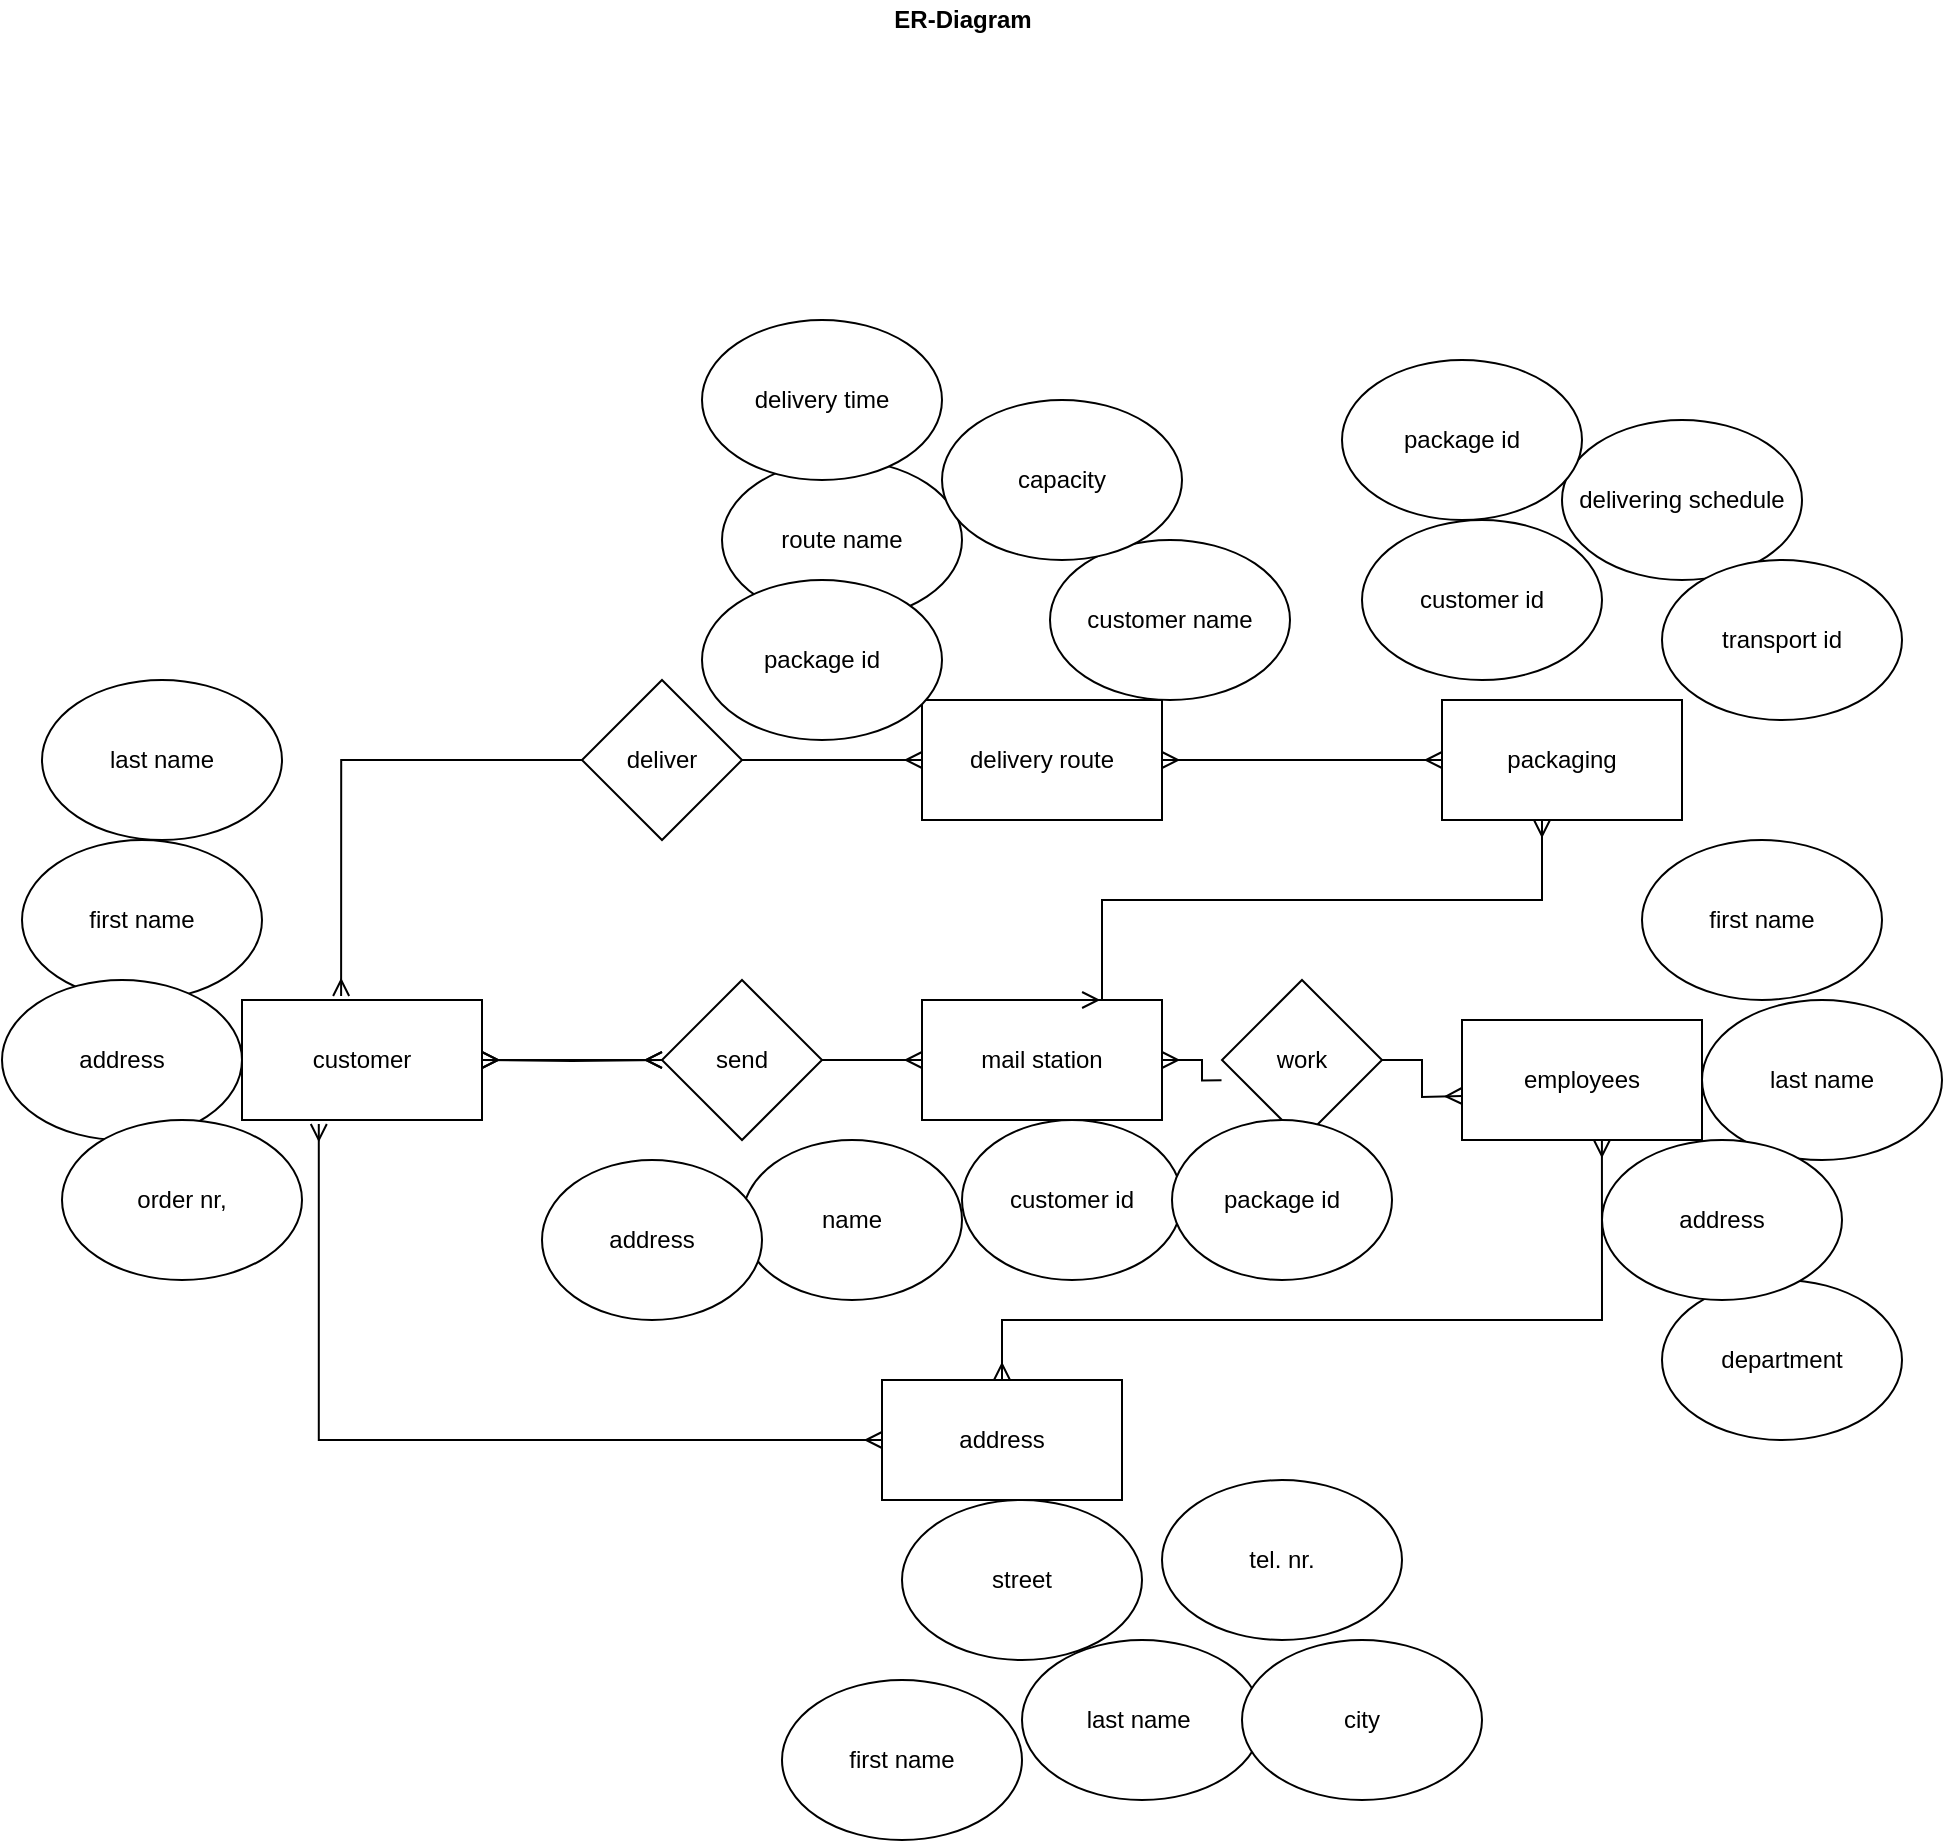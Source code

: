 <mxfile version="13.9.2" type="github" pages="2"><diagram id="hnk0GGWnFjxsSdoRdIvr" name="Page-1"><mxGraphModel dx="1865" dy="1717" grid="1" gridSize="10" guides="1" tooltips="1" connect="1" arrows="1" fold="1" page="1" pageScale="1" pageWidth="827" pageHeight="1169" math="0" shadow="0"><root><mxCell id="0"/><mxCell id="1" parent="0"/><mxCell id="8ZY2IFjKFhMp_e0ys6mb-12" style="edgeStyle=orthogonalEdgeStyle;rounded=0;orthogonalLoop=1;jettySize=auto;html=1;startArrow=none;startFill=0;endArrow=ERmany;endFill=0;" edge="1" parent="1" source="8ZY2IFjKFhMp_e0ys6mb-22"><mxGeometry relative="1" as="geometry"><mxPoint x="620" y="-352" as="targetPoint"/></mxGeometry></mxCell><mxCell id="8ZY2IFjKFhMp_e0ys6mb-2" value="mail station" style="rounded=0;whiteSpace=wrap;html=1;" vertex="1" parent="1"><mxGeometry x="350" y="-400" width="120" height="60" as="geometry"/></mxCell><mxCell id="8ZY2IFjKFhMp_e0ys6mb-15" style="edgeStyle=orthogonalEdgeStyle;rounded=0;orthogonalLoop=1;jettySize=auto;html=1;startArrow=ERmany;startFill=0;endArrow=ERmany;endFill=0;entryX=0.583;entryY=1;entryDx=0;entryDy=0;entryPerimeter=0;" edge="1" parent="1" source="8ZY2IFjKFhMp_e0ys6mb-3" target="8ZY2IFjKFhMp_e0ys6mb-7"><mxGeometry relative="1" as="geometry"><mxPoint x="680" y="-240" as="targetPoint"/><Array as="points"><mxPoint x="690" y="-240"/></Array></mxGeometry></mxCell><mxCell id="8ZY2IFjKFhMp_e0ys6mb-16" style="edgeStyle=orthogonalEdgeStyle;rounded=0;orthogonalLoop=1;jettySize=auto;html=1;entryX=0.32;entryY=1.033;entryDx=0;entryDy=0;entryPerimeter=0;startArrow=ERmany;startFill=0;endArrow=ERmany;endFill=0;" edge="1" parent="1" source="8ZY2IFjKFhMp_e0ys6mb-3" target="8ZY2IFjKFhMp_e0ys6mb-5"><mxGeometry relative="1" as="geometry"/></mxCell><mxCell id="8ZY2IFjKFhMp_e0ys6mb-3" value="address" style="rounded=0;whiteSpace=wrap;html=1;" vertex="1" parent="1"><mxGeometry x="330" y="-210" width="120" height="60" as="geometry"/></mxCell><mxCell id="8ZY2IFjKFhMp_e0ys6mb-17" style="edgeStyle=orthogonalEdgeStyle;rounded=0;orthogonalLoop=1;jettySize=auto;html=1;entryX=1;entryY=0.5;entryDx=0;entryDy=0;startArrow=ERmany;startFill=0;endArrow=ERmany;endFill=0;" edge="1" parent="1" source="8ZY2IFjKFhMp_e0ys6mb-4" target="8ZY2IFjKFhMp_e0ys6mb-6"><mxGeometry relative="1" as="geometry"/></mxCell><mxCell id="8ZY2IFjKFhMp_e0ys6mb-18" style="edgeStyle=orthogonalEdgeStyle;rounded=0;orthogonalLoop=1;jettySize=auto;html=1;startArrow=ERmany;startFill=0;endArrow=ERmany;endFill=0;entryX=0.667;entryY=0;entryDx=0;entryDy=0;entryPerimeter=0;" edge="1" parent="1" source="8ZY2IFjKFhMp_e0ys6mb-4" target="8ZY2IFjKFhMp_e0ys6mb-2"><mxGeometry relative="1" as="geometry"><mxPoint x="590" y="-410" as="targetPoint"/><Array as="points"><mxPoint x="660" y="-450"/><mxPoint x="440" y="-450"/><mxPoint x="440" y="-400"/></Array></mxGeometry></mxCell><mxCell id="8ZY2IFjKFhMp_e0ys6mb-4" value="packaging" style="rounded=0;whiteSpace=wrap;html=1;" vertex="1" parent="1"><mxGeometry x="610" y="-550" width="120" height="60" as="geometry"/></mxCell><mxCell id="8ZY2IFjKFhMp_e0ys6mb-9" style="edgeStyle=orthogonalEdgeStyle;rounded=0;orthogonalLoop=1;jettySize=auto;html=1;exitX=1;exitY=0.5;exitDx=0;exitDy=0;entryX=0;entryY=0.5;entryDx=0;entryDy=0;startArrow=none;startFill=0;endArrow=ERmany;endFill=0;" edge="1" parent="1" source="8ZY2IFjKFhMp_e0ys6mb-19" target="8ZY2IFjKFhMp_e0ys6mb-2"><mxGeometry relative="1" as="geometry"/></mxCell><mxCell id="8ZY2IFjKFhMp_e0ys6mb-5" value="customer" style="rounded=0;whiteSpace=wrap;html=1;" vertex="1" parent="1"><mxGeometry x="10" y="-400" width="120" height="60" as="geometry"/></mxCell><mxCell id="8ZY2IFjKFhMp_e0ys6mb-11" style="edgeStyle=orthogonalEdgeStyle;rounded=0;orthogonalLoop=1;jettySize=auto;html=1;entryX=0.413;entryY=-0.033;entryDx=0;entryDy=0;entryPerimeter=0;startArrow=ERmany;startFill=0;endArrow=ERmany;endFill=0;" edge="1" parent="1" source="8ZY2IFjKFhMp_e0ys6mb-6" target="8ZY2IFjKFhMp_e0ys6mb-5"><mxGeometry relative="1" as="geometry"><Array as="points"><mxPoint x="60" y="-520"/></Array></mxGeometry></mxCell><mxCell id="8ZY2IFjKFhMp_e0ys6mb-6" value="delivery route" style="rounded=0;whiteSpace=wrap;html=1;" vertex="1" parent="1"><mxGeometry x="350" y="-550" width="120" height="60" as="geometry"/></mxCell><mxCell id="8ZY2IFjKFhMp_e0ys6mb-7" value="employees" style="rounded=0;whiteSpace=wrap;html=1;" vertex="1" parent="1"><mxGeometry x="620" y="-390" width="120" height="60" as="geometry"/></mxCell><mxCell id="bsbDy2MxF6c4dUeJ8BXN-24" value="" style="edgeStyle=orthogonalEdgeStyle;rounded=0;orthogonalLoop=1;jettySize=auto;html=1;startArrow=ERmany;startFill=0;endArrow=ERmany;endFill=0;" edge="1" parent="1" source="8ZY2IFjKFhMp_e0ys6mb-19" target="8ZY2IFjKFhMp_e0ys6mb-5"><mxGeometry relative="1" as="geometry"/></mxCell><mxCell id="bsbDy2MxF6c4dUeJ8BXN-25" value="" style="edgeStyle=orthogonalEdgeStyle;rounded=0;orthogonalLoop=1;jettySize=auto;html=1;startFill=0;endArrow=none;endFill=0;" edge="1" parent="1" target="8ZY2IFjKFhMp_e0ys6mb-5"><mxGeometry relative="1" as="geometry"><mxPoint x="220" y="-370" as="sourcePoint"/></mxGeometry></mxCell><mxCell id="8ZY2IFjKFhMp_e0ys6mb-19" value="send" style="rhombus;whiteSpace=wrap;html=1;" vertex="1" parent="1"><mxGeometry x="220" y="-410" width="80" height="80" as="geometry"/></mxCell><mxCell id="8ZY2IFjKFhMp_e0ys6mb-20" style="edgeStyle=orthogonalEdgeStyle;rounded=0;orthogonalLoop=1;jettySize=auto;html=1;exitX=1;exitY=0.5;exitDx=0;exitDy=0;entryX=0;entryY=0.5;entryDx=0;entryDy=0;startArrow=ERmany;startFill=0;endArrow=ERmany;endFill=0;" edge="1" parent="1" source="8ZY2IFjKFhMp_e0ys6mb-5" target="8ZY2IFjKFhMp_e0ys6mb-19"><mxGeometry relative="1" as="geometry"><mxPoint x="130" y="-370" as="sourcePoint"/><mxPoint x="380" y="-370" as="targetPoint"/></mxGeometry></mxCell><mxCell id="8ZY2IFjKFhMp_e0ys6mb-21" value="deliver" style="rhombus;whiteSpace=wrap;html=1;" vertex="1" parent="1"><mxGeometry x="180" y="-560" width="80" height="80" as="geometry"/></mxCell><mxCell id="8ZY2IFjKFhMp_e0ys6mb-22" value="work" style="rhombus;whiteSpace=wrap;html=1;" vertex="1" parent="1"><mxGeometry x="500" y="-410" width="80" height="80" as="geometry"/></mxCell><mxCell id="8ZY2IFjKFhMp_e0ys6mb-23" style="edgeStyle=orthogonalEdgeStyle;rounded=0;orthogonalLoop=1;jettySize=auto;html=1;entryX=-0.003;entryY=0.627;entryDx=0;entryDy=0;entryPerimeter=0;startArrow=ERmany;startFill=0;endArrow=none;endFill=0;" edge="1" parent="1" source="8ZY2IFjKFhMp_e0ys6mb-2" target="8ZY2IFjKFhMp_e0ys6mb-22"><mxGeometry relative="1" as="geometry"><mxPoint x="470" y="-370" as="sourcePoint"/><mxPoint x="619.64" y="-352.38" as="targetPoint"/></mxGeometry></mxCell><mxCell id="8ZY2IFjKFhMp_e0ys6mb-24" value="route name" style="ellipse;whiteSpace=wrap;html=1;" vertex="1" parent="1"><mxGeometry x="250" y="-670" width="120" height="80" as="geometry"/></mxCell><mxCell id="8ZY2IFjKFhMp_e0ys6mb-25" value="customer name" style="ellipse;whiteSpace=wrap;html=1;" vertex="1" parent="1"><mxGeometry x="414" y="-630" width="120" height="80" as="geometry"/></mxCell><mxCell id="8ZY2IFjKFhMp_e0ys6mb-26" value="capacity" style="ellipse;whiteSpace=wrap;html=1;" vertex="1" parent="1"><mxGeometry x="360" y="-700" width="120" height="80" as="geometry"/></mxCell><mxCell id="bsbDy2MxF6c4dUeJ8BXN-1" value="customer id" style="ellipse;whiteSpace=wrap;html=1;" vertex="1" parent="1"><mxGeometry x="570" y="-640" width="120" height="80" as="geometry"/></mxCell><mxCell id="bsbDy2MxF6c4dUeJ8BXN-2" value="delivering schedule" style="ellipse;whiteSpace=wrap;html=1;" vertex="1" parent="1"><mxGeometry x="670" y="-690" width="120" height="80" as="geometry"/></mxCell><mxCell id="bsbDy2MxF6c4dUeJ8BXN-3" value="package id" style="ellipse;whiteSpace=wrap;html=1;" vertex="1" parent="1"><mxGeometry x="560" y="-720" width="120" height="80" as="geometry"/></mxCell><mxCell id="bsbDy2MxF6c4dUeJ8BXN-4" value="street" style="ellipse;whiteSpace=wrap;html=1;" vertex="1" parent="1"><mxGeometry x="340" y="-150" width="120" height="80" as="geometry"/></mxCell><mxCell id="bsbDy2MxF6c4dUeJ8BXN-5" value="first name" style="ellipse;whiteSpace=wrap;html=1;" vertex="1" parent="1"><mxGeometry x="280" y="-60" width="120" height="80" as="geometry"/></mxCell><mxCell id="bsbDy2MxF6c4dUeJ8BXN-6" value="last name&amp;nbsp;" style="ellipse;whiteSpace=wrap;html=1;" vertex="1" parent="1"><mxGeometry x="400" y="-80" width="120" height="80" as="geometry"/></mxCell><mxCell id="bsbDy2MxF6c4dUeJ8BXN-7" value="city" style="ellipse;whiteSpace=wrap;html=1;" vertex="1" parent="1"><mxGeometry x="510" y="-80" width="120" height="80" as="geometry"/></mxCell><mxCell id="bsbDy2MxF6c4dUeJ8BXN-8" value="tel. nr." style="ellipse;whiteSpace=wrap;html=1;" vertex="1" parent="1"><mxGeometry x="470" y="-160" width="120" height="80" as="geometry"/></mxCell><mxCell id="bsbDy2MxF6c4dUeJ8BXN-9" value="first name" style="ellipse;whiteSpace=wrap;html=1;" vertex="1" parent="1"><mxGeometry x="-100" y="-480" width="120" height="80" as="geometry"/></mxCell><mxCell id="bsbDy2MxF6c4dUeJ8BXN-10" value="address" style="ellipse;whiteSpace=wrap;html=1;" vertex="1" parent="1"><mxGeometry x="-110" y="-410" width="120" height="80" as="geometry"/></mxCell><mxCell id="bsbDy2MxF6c4dUeJ8BXN-11" value="order nr," style="ellipse;whiteSpace=wrap;html=1;" vertex="1" parent="1"><mxGeometry x="-80" y="-340" width="120" height="80" as="geometry"/></mxCell><mxCell id="bsbDy2MxF6c4dUeJ8BXN-12" value="first name" style="ellipse;whiteSpace=wrap;html=1;" vertex="1" parent="1"><mxGeometry x="710" y="-480" width="120" height="80" as="geometry"/></mxCell><mxCell id="bsbDy2MxF6c4dUeJ8BXN-13" value="last name" style="ellipse;whiteSpace=wrap;html=1;" vertex="1" parent="1"><mxGeometry x="740" y="-400" width="120" height="80" as="geometry"/></mxCell><mxCell id="bsbDy2MxF6c4dUeJ8BXN-14" value="department" style="ellipse;whiteSpace=wrap;html=1;" vertex="1" parent="1"><mxGeometry x="720" y="-260" width="120" height="80" as="geometry"/></mxCell><mxCell id="bsbDy2MxF6c4dUeJ8BXN-15" value="address" style="ellipse;whiteSpace=wrap;html=1;" vertex="1" parent="1"><mxGeometry x="690" y="-330" width="120" height="80" as="geometry"/></mxCell><mxCell id="bsbDy2MxF6c4dUeJ8BXN-16" value="name" style="ellipse;whiteSpace=wrap;html=1;" vertex="1" parent="1"><mxGeometry x="260" y="-330" width="110" height="80" as="geometry"/></mxCell><mxCell id="bsbDy2MxF6c4dUeJ8BXN-17" value="address" style="ellipse;whiteSpace=wrap;html=1;" vertex="1" parent="1"><mxGeometry x="160" y="-320" width="110" height="80" as="geometry"/></mxCell><mxCell id="bsbDy2MxF6c4dUeJ8BXN-18" value="customer id" style="ellipse;whiteSpace=wrap;html=1;" vertex="1" parent="1"><mxGeometry x="370" y="-340" width="110" height="80" as="geometry"/></mxCell><mxCell id="bsbDy2MxF6c4dUeJ8BXN-19" value="package id" style="ellipse;whiteSpace=wrap;html=1;" vertex="1" parent="1"><mxGeometry x="475" y="-340" width="110" height="80" as="geometry"/></mxCell><mxCell id="bsbDy2MxF6c4dUeJ8BXN-20" value="package id" style="ellipse;whiteSpace=wrap;html=1;" vertex="1" parent="1"><mxGeometry x="240" y="-610" width="120" height="80" as="geometry"/></mxCell><mxCell id="bsbDy2MxF6c4dUeJ8BXN-21" value="delivery time" style="ellipse;whiteSpace=wrap;html=1;" vertex="1" parent="1"><mxGeometry x="240" y="-740" width="120" height="80" as="geometry"/></mxCell><mxCell id="bsbDy2MxF6c4dUeJ8BXN-22" value="last name" style="ellipse;whiteSpace=wrap;html=1;" vertex="1" parent="1"><mxGeometry x="-90" y="-560" width="120" height="80" as="geometry"/></mxCell><mxCell id="bsbDy2MxF6c4dUeJ8BXN-23" value="transport id" style="ellipse;whiteSpace=wrap;html=1;" vertex="1" parent="1"><mxGeometry x="720" y="-620" width="120" height="80" as="geometry"/></mxCell><mxCell id="by-STR8Zz70z8fE5X3gj-1" value="&lt;b&gt;ER-Diagram&lt;/b&gt;" style="text;html=1;align=center;verticalAlign=middle;resizable=0;points=[];autosize=1;" vertex="1" parent="1"><mxGeometry x="330" y="-900" width="80" height="20" as="geometry"/></mxCell></root></mxGraphModel></diagram><diagram id="Oa4SpMIAOaJcCR6CmX-8" name="Page-2"><mxGraphModel dx="1038" dy="548" grid="1" gridSize="10" guides="1" tooltips="1" connect="1" arrows="1" fold="1" page="1" pageScale="1" pageWidth="827" pageHeight="1169" math="0" shadow="0"><root><mxCell id="JO5ajSMM-dHssCaJp00G-0"/><mxCell id="JO5ajSMM-dHssCaJp00G-1" parent="JO5ajSMM-dHssCaJp00G-0"/><mxCell id="dTjT5EwLh-puFRtbz3j6-0" value="Classname" style="swimlane;fontStyle=1;align=center;verticalAlign=top;childLayout=stackLayout;horizontal=1;startSize=26;horizontalStack=0;resizeParent=1;resizeParentMax=0;resizeLast=0;collapsible=1;marginBottom=0;" vertex="1" parent="JO5ajSMM-dHssCaJp00G-1"><mxGeometry x="150" y="90" width="160" height="86" as="geometry"/></mxCell><mxCell id="dTjT5EwLh-puFRtbz3j6-1" value="+ field: type" style="text;strokeColor=none;fillColor=none;align=left;verticalAlign=top;spacingLeft=4;spacingRight=4;overflow=hidden;rotatable=0;points=[[0,0.5],[1,0.5]];portConstraint=eastwest;" vertex="1" parent="dTjT5EwLh-puFRtbz3j6-0"><mxGeometry y="26" width="160" height="26" as="geometry"/></mxCell><mxCell id="dTjT5EwLh-puFRtbz3j6-2" value="" style="line;strokeWidth=1;fillColor=none;align=left;verticalAlign=middle;spacingTop=-1;spacingLeft=3;spacingRight=3;rotatable=0;labelPosition=right;points=[];portConstraint=eastwest;" vertex="1" parent="dTjT5EwLh-puFRtbz3j6-0"><mxGeometry y="52" width="160" height="8" as="geometry"/></mxCell><mxCell id="dTjT5EwLh-puFRtbz3j6-3" value="+ method(type): type" style="text;strokeColor=none;fillColor=none;align=left;verticalAlign=top;spacingLeft=4;spacingRight=4;overflow=hidden;rotatable=0;points=[[0,0.5],[1,0.5]];portConstraint=eastwest;" vertex="1" parent="dTjT5EwLh-puFRtbz3j6-0"><mxGeometry y="60" width="160" height="26" as="geometry"/></mxCell><mxCell id="dTjT5EwLh-puFRtbz3j6-4" value="Classname" style="swimlane;fontStyle=1;align=center;verticalAlign=top;childLayout=stackLayout;horizontal=1;startSize=26;horizontalStack=0;resizeParent=1;resizeParentMax=0;resizeLast=0;collapsible=1;marginBottom=0;" vertex="1" parent="JO5ajSMM-dHssCaJp00G-1"><mxGeometry x="620" y="380" width="160" height="86" as="geometry"/></mxCell><mxCell id="dTjT5EwLh-puFRtbz3j6-5" value="+ field: type" style="text;strokeColor=none;fillColor=none;align=left;verticalAlign=top;spacingLeft=4;spacingRight=4;overflow=hidden;rotatable=0;points=[[0,0.5],[1,0.5]];portConstraint=eastwest;" vertex="1" parent="dTjT5EwLh-puFRtbz3j6-4"><mxGeometry y="26" width="160" height="26" as="geometry"/></mxCell><mxCell id="dTjT5EwLh-puFRtbz3j6-6" value="" style="line;strokeWidth=1;fillColor=none;align=left;verticalAlign=middle;spacingTop=-1;spacingLeft=3;spacingRight=3;rotatable=0;labelPosition=right;points=[];portConstraint=eastwest;" vertex="1" parent="dTjT5EwLh-puFRtbz3j6-4"><mxGeometry y="52" width="160" height="8" as="geometry"/></mxCell><mxCell id="dTjT5EwLh-puFRtbz3j6-7" value="+ method(type): type" style="text;strokeColor=none;fillColor=none;align=left;verticalAlign=top;spacingLeft=4;spacingRight=4;overflow=hidden;rotatable=0;points=[[0,0.5],[1,0.5]];portConstraint=eastwest;" vertex="1" parent="dTjT5EwLh-puFRtbz3j6-4"><mxGeometry y="60" width="160" height="26" as="geometry"/></mxCell><mxCell id="dTjT5EwLh-puFRtbz3j6-8" value="Classname" style="swimlane;fontStyle=1;align=center;verticalAlign=top;childLayout=stackLayout;horizontal=1;startSize=26;horizontalStack=0;resizeParent=1;resizeParentMax=0;resizeLast=0;collapsible=1;marginBottom=0;" vertex="1" parent="JO5ajSMM-dHssCaJp00G-1"><mxGeometry x="570" y="210" width="160" height="86" as="geometry"/></mxCell><mxCell id="dTjT5EwLh-puFRtbz3j6-9" value="+ field: type" style="text;strokeColor=none;fillColor=none;align=left;verticalAlign=top;spacingLeft=4;spacingRight=4;overflow=hidden;rotatable=0;points=[[0,0.5],[1,0.5]];portConstraint=eastwest;" vertex="1" parent="dTjT5EwLh-puFRtbz3j6-8"><mxGeometry y="26" width="160" height="26" as="geometry"/></mxCell><mxCell id="dTjT5EwLh-puFRtbz3j6-10" value="" style="line;strokeWidth=1;fillColor=none;align=left;verticalAlign=middle;spacingTop=-1;spacingLeft=3;spacingRight=3;rotatable=0;labelPosition=right;points=[];portConstraint=eastwest;" vertex="1" parent="dTjT5EwLh-puFRtbz3j6-8"><mxGeometry y="52" width="160" height="8" as="geometry"/></mxCell><mxCell id="dTjT5EwLh-puFRtbz3j6-11" value="+ method(type): type" style="text;strokeColor=none;fillColor=none;align=left;verticalAlign=top;spacingLeft=4;spacingRight=4;overflow=hidden;rotatable=0;points=[[0,0.5],[1,0.5]];portConstraint=eastwest;" vertex="1" parent="dTjT5EwLh-puFRtbz3j6-8"><mxGeometry y="60" width="160" height="26" as="geometry"/></mxCell><mxCell id="dTjT5EwLh-puFRtbz3j6-12" value="Classname" style="swimlane;fontStyle=1;align=center;verticalAlign=top;childLayout=stackLayout;horizontal=1;startSize=26;horizontalStack=0;resizeParent=1;resizeParentMax=0;resizeLast=0;collapsible=1;marginBottom=0;" vertex="1" parent="JO5ajSMM-dHssCaJp00G-1"><mxGeometry x="80" y="280" width="160" height="86" as="geometry"/></mxCell><mxCell id="dTjT5EwLh-puFRtbz3j6-13" value="+ field: type" style="text;strokeColor=none;fillColor=none;align=left;verticalAlign=top;spacingLeft=4;spacingRight=4;overflow=hidden;rotatable=0;points=[[0,0.5],[1,0.5]];portConstraint=eastwest;" vertex="1" parent="dTjT5EwLh-puFRtbz3j6-12"><mxGeometry y="26" width="160" height="26" as="geometry"/></mxCell><mxCell id="dTjT5EwLh-puFRtbz3j6-14" value="" style="line;strokeWidth=1;fillColor=none;align=left;verticalAlign=middle;spacingTop=-1;spacingLeft=3;spacingRight=3;rotatable=0;labelPosition=right;points=[];portConstraint=eastwest;" vertex="1" parent="dTjT5EwLh-puFRtbz3j6-12"><mxGeometry y="52" width="160" height="8" as="geometry"/></mxCell><mxCell id="dTjT5EwLh-puFRtbz3j6-15" value="+ method(type): type" style="text;strokeColor=none;fillColor=none;align=left;verticalAlign=top;spacingLeft=4;spacingRight=4;overflow=hidden;rotatable=0;points=[[0,0.5],[1,0.5]];portConstraint=eastwest;" vertex="1" parent="dTjT5EwLh-puFRtbz3j6-12"><mxGeometry y="60" width="160" height="26" as="geometry"/></mxCell><mxCell id="dTjT5EwLh-puFRtbz3j6-16" value="Classname" style="swimlane;fontStyle=1;align=center;verticalAlign=top;childLayout=stackLayout;horizontal=1;startSize=26;horizontalStack=0;resizeParent=1;resizeParentMax=0;resizeLast=0;collapsible=1;marginBottom=0;" vertex="1" parent="JO5ajSMM-dHssCaJp00G-1"><mxGeometry x="330" y="420" width="160" height="86" as="geometry"/></mxCell><mxCell id="dTjT5EwLh-puFRtbz3j6-17" value="+ field: type" style="text;strokeColor=none;fillColor=none;align=left;verticalAlign=top;spacingLeft=4;spacingRight=4;overflow=hidden;rotatable=0;points=[[0,0.5],[1,0.5]];portConstraint=eastwest;" vertex="1" parent="dTjT5EwLh-puFRtbz3j6-16"><mxGeometry y="26" width="160" height="26" as="geometry"/></mxCell><mxCell id="dTjT5EwLh-puFRtbz3j6-18" value="" style="line;strokeWidth=1;fillColor=none;align=left;verticalAlign=middle;spacingTop=-1;spacingLeft=3;spacingRight=3;rotatable=0;labelPosition=right;points=[];portConstraint=eastwest;" vertex="1" parent="dTjT5EwLh-puFRtbz3j6-16"><mxGeometry y="52" width="160" height="8" as="geometry"/></mxCell><mxCell id="dTjT5EwLh-puFRtbz3j6-19" value="+ method(type): type" style="text;strokeColor=none;fillColor=none;align=left;verticalAlign=top;spacingLeft=4;spacingRight=4;overflow=hidden;rotatable=0;points=[[0,0.5],[1,0.5]];portConstraint=eastwest;" vertex="1" parent="dTjT5EwLh-puFRtbz3j6-16"><mxGeometry y="60" width="160" height="26" as="geometry"/></mxCell><mxCell id="dTjT5EwLh-puFRtbz3j6-20" value="Classname" style="swimlane;fontStyle=1;align=center;verticalAlign=top;childLayout=stackLayout;horizontal=1;startSize=26;horizontalStack=0;resizeParent=1;resizeParentMax=0;resizeLast=0;collapsible=1;marginBottom=0;" vertex="1" parent="JO5ajSMM-dHssCaJp00G-1"><mxGeometry x="390" y="80" width="160" height="86" as="geometry"/></mxCell><mxCell id="dTjT5EwLh-puFRtbz3j6-21" value="+ field: type" style="text;strokeColor=none;fillColor=none;align=left;verticalAlign=top;spacingLeft=4;spacingRight=4;overflow=hidden;rotatable=0;points=[[0,0.5],[1,0.5]];portConstraint=eastwest;" vertex="1" parent="dTjT5EwLh-puFRtbz3j6-20"><mxGeometry y="26" width="160" height="26" as="geometry"/></mxCell><mxCell id="dTjT5EwLh-puFRtbz3j6-22" value="" style="line;strokeWidth=1;fillColor=none;align=left;verticalAlign=middle;spacingTop=-1;spacingLeft=3;spacingRight=3;rotatable=0;labelPosition=right;points=[];portConstraint=eastwest;" vertex="1" parent="dTjT5EwLh-puFRtbz3j6-20"><mxGeometry y="52" width="160" height="8" as="geometry"/></mxCell><mxCell id="dTjT5EwLh-puFRtbz3j6-23" value="+ method(type): type" style="text;strokeColor=none;fillColor=none;align=left;verticalAlign=top;spacingLeft=4;spacingRight=4;overflow=hidden;rotatable=0;points=[[0,0.5],[1,0.5]];portConstraint=eastwest;" vertex="1" parent="dTjT5EwLh-puFRtbz3j6-20"><mxGeometry y="60" width="160" height="26" as="geometry"/></mxCell></root></mxGraphModel></diagram></mxfile>